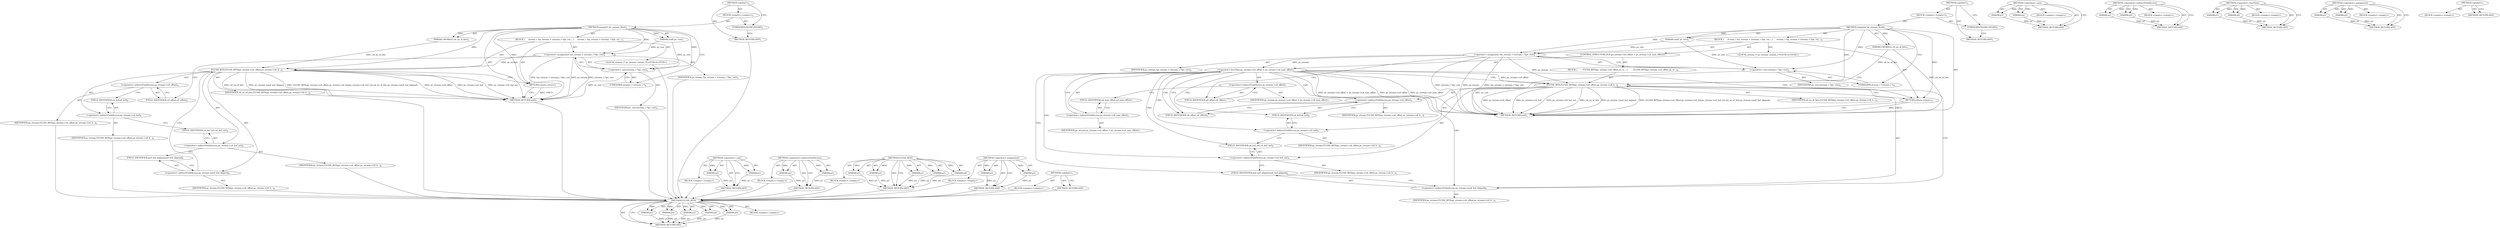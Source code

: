 digraph "&lt;global&gt;" {
vulnerable_6 [label=<(METHOD,&lt;global&gt;)<SUB>1</SUB>>];
vulnerable_7 [label=<(BLOCK,&lt;empty&gt;,&lt;empty&gt;)<SUB>1</SUB>>];
vulnerable_8 [label=<(UNKNOWN,INLINE,INLINE)<SUB>1</SUB>>];
vulnerable_9 [label=<(METHOD,impeg2d_bit_stream_flush)<SUB>1</SUB>>];
vulnerable_10 [label=<(PARAM,void* pv_ctxt)<SUB>1</SUB>>];
vulnerable_11 [label=<(PARAM,UWORD32 u4_no_of_bits)<SUB>1</SUB>>];
vulnerable_12 [label=<(BLOCK,{
     stream_t *ps_stream = (stream_t *)pv_ctx...,{
     stream_t *ps_stream = (stream_t *)pv_ctx...)<SUB>3</SUB>>];
vulnerable_13 [label="<(LOCAL,stream_t* ps_stream: stream_t*)<SUB>4</SUB>>"];
vulnerable_14 [label=<(&lt;operator&gt;.assignment,*ps_stream = (stream_t *)pv_ctxt)<SUB>4</SUB>>];
vulnerable_15 [label=<(IDENTIFIER,ps_stream,*ps_stream = (stream_t *)pv_ctxt)<SUB>4</SUB>>];
vulnerable_16 [label=<(&lt;operator&gt;.cast,(stream_t *)pv_ctxt)<SUB>4</SUB>>];
vulnerable_17 [label=<(UNKNOWN,stream_t *,stream_t *)<SUB>4</SUB>>];
vulnerable_18 [label=<(IDENTIFIER,pv_ctxt,(stream_t *)pv_ctxt)<SUB>4</SUB>>];
vulnerable_19 [label=<(FLUSH_BITS,FLUSH_BITS(ps_stream-&gt;u4_offset,ps_stream-&gt;u4_b...)<SUB>6</SUB>>];
vulnerable_20 [label=<(&lt;operator&gt;.indirectFieldAccess,ps_stream-&gt;u4_offset)<SUB>6</SUB>>];
vulnerable_21 [label=<(IDENTIFIER,ps_stream,FLUSH_BITS(ps_stream-&gt;u4_offset,ps_stream-&gt;u4_b...)<SUB>6</SUB>>];
vulnerable_22 [label=<(FIELD_IDENTIFIER,u4_offset,u4_offset)<SUB>6</SUB>>];
vulnerable_23 [label=<(&lt;operator&gt;.indirectFieldAccess,ps_stream-&gt;u4_buf)<SUB>6</SUB>>];
vulnerable_24 [label=<(IDENTIFIER,ps_stream,FLUSH_BITS(ps_stream-&gt;u4_offset,ps_stream-&gt;u4_b...)<SUB>6</SUB>>];
vulnerable_25 [label=<(FIELD_IDENTIFIER,u4_buf,u4_buf)<SUB>6</SUB>>];
vulnerable_26 [label=<(&lt;operator&gt;.indirectFieldAccess,ps_stream-&gt;u4_buf_nxt)<SUB>6</SUB>>];
vulnerable_27 [label=<(IDENTIFIER,ps_stream,FLUSH_BITS(ps_stream-&gt;u4_offset,ps_stream-&gt;u4_b...)<SUB>6</SUB>>];
vulnerable_28 [label=<(FIELD_IDENTIFIER,u4_buf_nxt,u4_buf_nxt)<SUB>6</SUB>>];
vulnerable_29 [label=<(IDENTIFIER,u4_no_of_bits,FLUSH_BITS(ps_stream-&gt;u4_offset,ps_stream-&gt;u4_b...)<SUB>6</SUB>>];
vulnerable_30 [label=<(&lt;operator&gt;.indirectFieldAccess,ps_stream-&gt;pu4_buf_aligned)<SUB>6</SUB>>];
vulnerable_31 [label=<(IDENTIFIER,ps_stream,FLUSH_BITS(ps_stream-&gt;u4_offset,ps_stream-&gt;u4_b...)<SUB>6</SUB>>];
vulnerable_32 [label=<(FIELD_IDENTIFIER,pu4_buf_aligned,pu4_buf_aligned)<SUB>6</SUB>>];
vulnerable_33 [label=<(RETURN,return;,return;)<SUB>7</SUB>>];
vulnerable_34 [label=<(METHOD_RETURN,void)<SUB>1</SUB>>];
vulnerable_36 [label=<(METHOD_RETURN,ANY)<SUB>1</SUB>>];
vulnerable_60 [label=<(METHOD,&lt;operator&gt;.cast)>];
vulnerable_61 [label=<(PARAM,p1)>];
vulnerable_62 [label=<(PARAM,p2)>];
vulnerable_63 [label=<(BLOCK,&lt;empty&gt;,&lt;empty&gt;)>];
vulnerable_64 [label=<(METHOD_RETURN,ANY)>];
vulnerable_73 [label=<(METHOD,&lt;operator&gt;.indirectFieldAccess)>];
vulnerable_74 [label=<(PARAM,p1)>];
vulnerable_75 [label=<(PARAM,p2)>];
vulnerable_76 [label=<(BLOCK,&lt;empty&gt;,&lt;empty&gt;)>];
vulnerable_77 [label=<(METHOD_RETURN,ANY)>];
vulnerable_65 [label=<(METHOD,FLUSH_BITS)>];
vulnerable_66 [label=<(PARAM,p1)>];
vulnerable_67 [label=<(PARAM,p2)>];
vulnerable_68 [label=<(PARAM,p3)>];
vulnerable_69 [label=<(PARAM,p4)>];
vulnerable_70 [label=<(PARAM,p5)>];
vulnerable_71 [label=<(BLOCK,&lt;empty&gt;,&lt;empty&gt;)>];
vulnerable_72 [label=<(METHOD_RETURN,ANY)>];
vulnerable_55 [label=<(METHOD,&lt;operator&gt;.assignment)>];
vulnerable_56 [label=<(PARAM,p1)>];
vulnerable_57 [label=<(PARAM,p2)>];
vulnerable_58 [label=<(BLOCK,&lt;empty&gt;,&lt;empty&gt;)>];
vulnerable_59 [label=<(METHOD_RETURN,ANY)>];
vulnerable_49 [label=<(METHOD,&lt;global&gt;)<SUB>1</SUB>>];
vulnerable_50 [label=<(BLOCK,&lt;empty&gt;,&lt;empty&gt;)>];
vulnerable_51 [label=<(METHOD_RETURN,ANY)>];
fixed_84 [label=<(METHOD,FLUSH_BITS)>];
fixed_85 [label=<(PARAM,p1)>];
fixed_86 [label=<(PARAM,p2)>];
fixed_87 [label=<(PARAM,p3)>];
fixed_88 [label=<(PARAM,p4)>];
fixed_89 [label=<(PARAM,p5)>];
fixed_90 [label=<(BLOCK,&lt;empty&gt;,&lt;empty&gt;)>];
fixed_91 [label=<(METHOD_RETURN,ANY)>];
fixed_6 [label=<(METHOD,&lt;global&gt;)<SUB>1</SUB>>];
fixed_7 [label=<(BLOCK,&lt;empty&gt;,&lt;empty&gt;)<SUB>1</SUB>>];
fixed_8 [label=<(UNKNOWN,INLINE,INLINE)<SUB>1</SUB>>];
fixed_9 [label=<(METHOD,impeg2d_bit_stream_flush)<SUB>1</SUB>>];
fixed_10 [label=<(PARAM,void* pv_ctxt)<SUB>1</SUB>>];
fixed_11 [label=<(PARAM,UWORD32 u4_no_of_bits)<SUB>1</SUB>>];
fixed_12 [label=<(BLOCK,{
     stream_t *ps_stream = (stream_t *)pv_ctx...,{
     stream_t *ps_stream = (stream_t *)pv_ctx...)<SUB>3</SUB>>];
fixed_13 [label="<(LOCAL,stream_t* ps_stream: stream_t*)<SUB>4</SUB>>"];
fixed_14 [label=<(&lt;operator&gt;.assignment,*ps_stream = (stream_t *)pv_ctxt)<SUB>4</SUB>>];
fixed_15 [label=<(IDENTIFIER,ps_stream,*ps_stream = (stream_t *)pv_ctxt)<SUB>4</SUB>>];
fixed_16 [label=<(&lt;operator&gt;.cast,(stream_t *)pv_ctxt)<SUB>4</SUB>>];
fixed_17 [label=<(UNKNOWN,stream_t *,stream_t *)<SUB>4</SUB>>];
fixed_18 [label=<(IDENTIFIER,pv_ctxt,(stream_t *)pv_ctxt)<SUB>4</SUB>>];
fixed_19 [label=<(CONTROL_STRUCTURE,IF,if (ps_stream-&gt;u4_offset &lt; ps_stream-&gt;u4_max_offset))<SUB>7</SUB>>];
fixed_20 [label=<(&lt;operator&gt;.lessThan,ps_stream-&gt;u4_offset &lt; ps_stream-&gt;u4_max_offset)<SUB>7</SUB>>];
fixed_21 [label=<(&lt;operator&gt;.indirectFieldAccess,ps_stream-&gt;u4_offset)<SUB>7</SUB>>];
fixed_22 [label=<(IDENTIFIER,ps_stream,ps_stream-&gt;u4_offset &lt; ps_stream-&gt;u4_max_offset)<SUB>7</SUB>>];
fixed_23 [label=<(FIELD_IDENTIFIER,u4_offset,u4_offset)<SUB>7</SUB>>];
fixed_24 [label=<(&lt;operator&gt;.indirectFieldAccess,ps_stream-&gt;u4_max_offset)<SUB>7</SUB>>];
fixed_25 [label=<(IDENTIFIER,ps_stream,ps_stream-&gt;u4_offset &lt; ps_stream-&gt;u4_max_offset)<SUB>7</SUB>>];
fixed_26 [label=<(FIELD_IDENTIFIER,u4_max_offset,u4_max_offset)<SUB>7</SUB>>];
fixed_27 [label=<(BLOCK,{
        FLUSH_BITS(ps_stream-&gt;u4_offset,ps_st...,{
        FLUSH_BITS(ps_stream-&gt;u4_offset,ps_st...)<SUB>8</SUB>>];
fixed_28 [label=<(FLUSH_BITS,FLUSH_BITS(ps_stream-&gt;u4_offset,ps_stream-&gt;u4_b...)<SUB>9</SUB>>];
fixed_29 [label=<(&lt;operator&gt;.indirectFieldAccess,ps_stream-&gt;u4_offset)<SUB>9</SUB>>];
fixed_30 [label=<(IDENTIFIER,ps_stream,FLUSH_BITS(ps_stream-&gt;u4_offset,ps_stream-&gt;u4_b...)<SUB>9</SUB>>];
fixed_31 [label=<(FIELD_IDENTIFIER,u4_offset,u4_offset)<SUB>9</SUB>>];
fixed_32 [label=<(&lt;operator&gt;.indirectFieldAccess,ps_stream-&gt;u4_buf)<SUB>9</SUB>>];
fixed_33 [label=<(IDENTIFIER,ps_stream,FLUSH_BITS(ps_stream-&gt;u4_offset,ps_stream-&gt;u4_b...)<SUB>9</SUB>>];
fixed_34 [label=<(FIELD_IDENTIFIER,u4_buf,u4_buf)<SUB>9</SUB>>];
fixed_35 [label=<(&lt;operator&gt;.indirectFieldAccess,ps_stream-&gt;u4_buf_nxt)<SUB>9</SUB>>];
fixed_36 [label=<(IDENTIFIER,ps_stream,FLUSH_BITS(ps_stream-&gt;u4_offset,ps_stream-&gt;u4_b...)<SUB>9</SUB>>];
fixed_37 [label=<(FIELD_IDENTIFIER,u4_buf_nxt,u4_buf_nxt)<SUB>9</SUB>>];
fixed_38 [label=<(IDENTIFIER,u4_no_of_bits,FLUSH_BITS(ps_stream-&gt;u4_offset,ps_stream-&gt;u4_b...)<SUB>9</SUB>>];
fixed_39 [label=<(&lt;operator&gt;.indirectFieldAccess,ps_stream-&gt;pu4_buf_aligned)<SUB>9</SUB>>];
fixed_40 [label=<(IDENTIFIER,ps_stream,FLUSH_BITS(ps_stream-&gt;u4_offset,ps_stream-&gt;u4_b...)<SUB>9</SUB>>];
fixed_41 [label=<(FIELD_IDENTIFIER,pu4_buf_aligned,pu4_buf_aligned)<SUB>9</SUB>>];
fixed_42 [label=<(RETURN,return;,return;)<SUB>11</SUB>>];
fixed_43 [label=<(METHOD_RETURN,void)<SUB>1</SUB>>];
fixed_45 [label=<(METHOD_RETURN,ANY)<SUB>1</SUB>>];
fixed_69 [label=<(METHOD,&lt;operator&gt;.cast)>];
fixed_70 [label=<(PARAM,p1)>];
fixed_71 [label=<(PARAM,p2)>];
fixed_72 [label=<(BLOCK,&lt;empty&gt;,&lt;empty&gt;)>];
fixed_73 [label=<(METHOD_RETURN,ANY)>];
fixed_79 [label=<(METHOD,&lt;operator&gt;.indirectFieldAccess)>];
fixed_80 [label=<(PARAM,p1)>];
fixed_81 [label=<(PARAM,p2)>];
fixed_82 [label=<(BLOCK,&lt;empty&gt;,&lt;empty&gt;)>];
fixed_83 [label=<(METHOD_RETURN,ANY)>];
fixed_74 [label=<(METHOD,&lt;operator&gt;.lessThan)>];
fixed_75 [label=<(PARAM,p1)>];
fixed_76 [label=<(PARAM,p2)>];
fixed_77 [label=<(BLOCK,&lt;empty&gt;,&lt;empty&gt;)>];
fixed_78 [label=<(METHOD_RETURN,ANY)>];
fixed_64 [label=<(METHOD,&lt;operator&gt;.assignment)>];
fixed_65 [label=<(PARAM,p1)>];
fixed_66 [label=<(PARAM,p2)>];
fixed_67 [label=<(BLOCK,&lt;empty&gt;,&lt;empty&gt;)>];
fixed_68 [label=<(METHOD_RETURN,ANY)>];
fixed_58 [label=<(METHOD,&lt;global&gt;)<SUB>1</SUB>>];
fixed_59 [label=<(BLOCK,&lt;empty&gt;,&lt;empty&gt;)>];
fixed_60 [label=<(METHOD_RETURN,ANY)>];
vulnerable_6 -> vulnerable_7  [key=0, label="AST: "];
vulnerable_6 -> vulnerable_36  [key=0, label="AST: "];
vulnerable_6 -> vulnerable_8  [key=0, label="CFG: "];
vulnerable_7 -> vulnerable_8  [key=0, label="AST: "];
vulnerable_7 -> vulnerable_9  [key=0, label="AST: "];
vulnerable_8 -> vulnerable_36  [key=0, label="CFG: "];
vulnerable_9 -> vulnerable_10  [key=0, label="AST: "];
vulnerable_9 -> vulnerable_10  [key=1, label="DDG: "];
vulnerable_9 -> vulnerable_11  [key=0, label="AST: "];
vulnerable_9 -> vulnerable_11  [key=1, label="DDG: "];
vulnerable_9 -> vulnerable_12  [key=0, label="AST: "];
vulnerable_9 -> vulnerable_34  [key=0, label="AST: "];
vulnerable_9 -> vulnerable_17  [key=0, label="CFG: "];
vulnerable_9 -> vulnerable_14  [key=0, label="DDG: "];
vulnerable_9 -> vulnerable_33  [key=0, label="DDG: "];
vulnerable_9 -> vulnerable_19  [key=0, label="DDG: "];
vulnerable_9 -> vulnerable_16  [key=0, label="DDG: "];
vulnerable_10 -> vulnerable_14  [key=0, label="DDG: pv_ctxt"];
vulnerable_10 -> vulnerable_16  [key=0, label="DDG: pv_ctxt"];
vulnerable_11 -> vulnerable_19  [key=0, label="DDG: u4_no_of_bits"];
vulnerable_12 -> vulnerable_13  [key=0, label="AST: "];
vulnerable_12 -> vulnerable_14  [key=0, label="AST: "];
vulnerable_12 -> vulnerable_19  [key=0, label="AST: "];
vulnerable_12 -> vulnerable_33  [key=0, label="AST: "];
vulnerable_13 -> fixed_84  [key=0];
vulnerable_14 -> vulnerable_15  [key=0, label="AST: "];
vulnerable_14 -> vulnerable_16  [key=0, label="AST: "];
vulnerable_14 -> vulnerable_22  [key=0, label="CFG: "];
vulnerable_14 -> vulnerable_34  [key=0, label="DDG: ps_stream"];
vulnerable_14 -> vulnerable_34  [key=1, label="DDG: (stream_t *)pv_ctxt"];
vulnerable_14 -> vulnerable_34  [key=2, label="DDG: *ps_stream = (stream_t *)pv_ctxt"];
vulnerable_14 -> vulnerable_19  [key=0, label="DDG: ps_stream"];
vulnerable_15 -> fixed_84  [key=0];
vulnerable_16 -> vulnerable_17  [key=0, label="AST: "];
vulnerable_16 -> vulnerable_18  [key=0, label="AST: "];
vulnerable_16 -> vulnerable_14  [key=0, label="CFG: "];
vulnerable_16 -> vulnerable_34  [key=0, label="DDG: pv_ctxt"];
vulnerable_17 -> vulnerable_16  [key=0, label="CFG: "];
vulnerable_18 -> fixed_84  [key=0];
vulnerable_19 -> vulnerable_20  [key=0, label="AST: "];
vulnerable_19 -> vulnerable_23  [key=0, label="AST: "];
vulnerable_19 -> vulnerable_26  [key=0, label="AST: "];
vulnerable_19 -> vulnerable_29  [key=0, label="AST: "];
vulnerable_19 -> vulnerable_30  [key=0, label="AST: "];
vulnerable_19 -> vulnerable_33  [key=0, label="CFG: "];
vulnerable_19 -> vulnerable_34  [key=0, label="DDG: ps_stream-&gt;u4_offset"];
vulnerable_19 -> vulnerable_34  [key=1, label="DDG: ps_stream-&gt;u4_buf"];
vulnerable_19 -> vulnerable_34  [key=2, label="DDG: ps_stream-&gt;u4_buf_nxt"];
vulnerable_19 -> vulnerable_34  [key=3, label="DDG: u4_no_of_bits"];
vulnerable_19 -> vulnerable_34  [key=4, label="DDG: ps_stream-&gt;pu4_buf_aligned"];
vulnerable_19 -> vulnerable_34  [key=5, label="DDG: FLUSH_BITS(ps_stream-&gt;u4_offset,ps_stream-&gt;u4_buf,ps_stream-&gt;u4_buf_nxt,u4_no_of_bits,ps_stream-&gt;pu4_buf_aligned)"];
vulnerable_20 -> vulnerable_21  [key=0, label="AST: "];
vulnerable_20 -> vulnerable_22  [key=0, label="AST: "];
vulnerable_20 -> vulnerable_25  [key=0, label="CFG: "];
vulnerable_21 -> fixed_84  [key=0];
vulnerable_22 -> vulnerable_20  [key=0, label="CFG: "];
vulnerable_23 -> vulnerable_24  [key=0, label="AST: "];
vulnerable_23 -> vulnerable_25  [key=0, label="AST: "];
vulnerable_23 -> vulnerable_28  [key=0, label="CFG: "];
vulnerable_24 -> fixed_84  [key=0];
vulnerable_25 -> vulnerable_23  [key=0, label="CFG: "];
vulnerable_26 -> vulnerable_27  [key=0, label="AST: "];
vulnerable_26 -> vulnerable_28  [key=0, label="AST: "];
vulnerable_26 -> vulnerable_32  [key=0, label="CFG: "];
vulnerable_27 -> fixed_84  [key=0];
vulnerable_28 -> vulnerable_26  [key=0, label="CFG: "];
vulnerable_29 -> fixed_84  [key=0];
vulnerable_30 -> vulnerable_31  [key=0, label="AST: "];
vulnerable_30 -> vulnerable_32  [key=0, label="AST: "];
vulnerable_30 -> vulnerable_19  [key=0, label="CFG: "];
vulnerable_31 -> fixed_84  [key=0];
vulnerable_32 -> vulnerable_30  [key=0, label="CFG: "];
vulnerable_33 -> vulnerable_34  [key=0, label="CFG: "];
vulnerable_33 -> vulnerable_34  [key=1, label="DDG: &lt;RET&gt;"];
vulnerable_34 -> fixed_84  [key=0];
vulnerable_36 -> fixed_84  [key=0];
vulnerable_60 -> vulnerable_61  [key=0, label="AST: "];
vulnerable_60 -> vulnerable_61  [key=1, label="DDG: "];
vulnerable_60 -> vulnerable_63  [key=0, label="AST: "];
vulnerable_60 -> vulnerable_62  [key=0, label="AST: "];
vulnerable_60 -> vulnerable_62  [key=1, label="DDG: "];
vulnerable_60 -> vulnerable_64  [key=0, label="AST: "];
vulnerable_60 -> vulnerable_64  [key=1, label="CFG: "];
vulnerable_61 -> vulnerable_64  [key=0, label="DDG: p1"];
vulnerable_62 -> vulnerable_64  [key=0, label="DDG: p2"];
vulnerable_63 -> fixed_84  [key=0];
vulnerable_64 -> fixed_84  [key=0];
vulnerable_73 -> vulnerable_74  [key=0, label="AST: "];
vulnerable_73 -> vulnerable_74  [key=1, label="DDG: "];
vulnerable_73 -> vulnerable_76  [key=0, label="AST: "];
vulnerable_73 -> vulnerable_75  [key=0, label="AST: "];
vulnerable_73 -> vulnerable_75  [key=1, label="DDG: "];
vulnerable_73 -> vulnerable_77  [key=0, label="AST: "];
vulnerable_73 -> vulnerable_77  [key=1, label="CFG: "];
vulnerable_74 -> vulnerable_77  [key=0, label="DDG: p1"];
vulnerable_75 -> vulnerable_77  [key=0, label="DDG: p2"];
vulnerable_76 -> fixed_84  [key=0];
vulnerable_77 -> fixed_84  [key=0];
vulnerable_65 -> vulnerable_66  [key=0, label="AST: "];
vulnerable_65 -> vulnerable_66  [key=1, label="DDG: "];
vulnerable_65 -> vulnerable_71  [key=0, label="AST: "];
vulnerable_65 -> vulnerable_67  [key=0, label="AST: "];
vulnerable_65 -> vulnerable_67  [key=1, label="DDG: "];
vulnerable_65 -> vulnerable_72  [key=0, label="AST: "];
vulnerable_65 -> vulnerable_72  [key=1, label="CFG: "];
vulnerable_65 -> vulnerable_68  [key=0, label="AST: "];
vulnerable_65 -> vulnerable_68  [key=1, label="DDG: "];
vulnerable_65 -> vulnerable_69  [key=0, label="AST: "];
vulnerable_65 -> vulnerable_69  [key=1, label="DDG: "];
vulnerable_65 -> vulnerable_70  [key=0, label="AST: "];
vulnerable_65 -> vulnerable_70  [key=1, label="DDG: "];
vulnerable_66 -> vulnerable_72  [key=0, label="DDG: p1"];
vulnerable_67 -> vulnerable_72  [key=0, label="DDG: p2"];
vulnerable_68 -> vulnerable_72  [key=0, label="DDG: p3"];
vulnerable_69 -> vulnerable_72  [key=0, label="DDG: p4"];
vulnerable_70 -> vulnerable_72  [key=0, label="DDG: p5"];
vulnerable_71 -> fixed_84  [key=0];
vulnerable_72 -> fixed_84  [key=0];
vulnerable_55 -> vulnerable_56  [key=0, label="AST: "];
vulnerable_55 -> vulnerable_56  [key=1, label="DDG: "];
vulnerable_55 -> vulnerable_58  [key=0, label="AST: "];
vulnerable_55 -> vulnerable_57  [key=0, label="AST: "];
vulnerable_55 -> vulnerable_57  [key=1, label="DDG: "];
vulnerable_55 -> vulnerable_59  [key=0, label="AST: "];
vulnerable_55 -> vulnerable_59  [key=1, label="CFG: "];
vulnerable_56 -> vulnerable_59  [key=0, label="DDG: p1"];
vulnerable_57 -> vulnerable_59  [key=0, label="DDG: p2"];
vulnerable_58 -> fixed_84  [key=0];
vulnerable_59 -> fixed_84  [key=0];
vulnerable_49 -> vulnerable_50  [key=0, label="AST: "];
vulnerable_49 -> vulnerable_51  [key=0, label="AST: "];
vulnerable_49 -> vulnerable_51  [key=1, label="CFG: "];
vulnerable_50 -> fixed_84  [key=0];
vulnerable_51 -> fixed_84  [key=0];
fixed_84 -> fixed_85  [key=0, label="AST: "];
fixed_84 -> fixed_85  [key=1, label="DDG: "];
fixed_84 -> fixed_90  [key=0, label="AST: "];
fixed_84 -> fixed_86  [key=0, label="AST: "];
fixed_84 -> fixed_86  [key=1, label="DDG: "];
fixed_84 -> fixed_91  [key=0, label="AST: "];
fixed_84 -> fixed_91  [key=1, label="CFG: "];
fixed_84 -> fixed_87  [key=0, label="AST: "];
fixed_84 -> fixed_87  [key=1, label="DDG: "];
fixed_84 -> fixed_88  [key=0, label="AST: "];
fixed_84 -> fixed_88  [key=1, label="DDG: "];
fixed_84 -> fixed_89  [key=0, label="AST: "];
fixed_84 -> fixed_89  [key=1, label="DDG: "];
fixed_85 -> fixed_91  [key=0, label="DDG: p1"];
fixed_86 -> fixed_91  [key=0, label="DDG: p2"];
fixed_87 -> fixed_91  [key=0, label="DDG: p3"];
fixed_88 -> fixed_91  [key=0, label="DDG: p4"];
fixed_89 -> fixed_91  [key=0, label="DDG: p5"];
fixed_6 -> fixed_7  [key=0, label="AST: "];
fixed_6 -> fixed_45  [key=0, label="AST: "];
fixed_6 -> fixed_8  [key=0, label="CFG: "];
fixed_7 -> fixed_8  [key=0, label="AST: "];
fixed_7 -> fixed_9  [key=0, label="AST: "];
fixed_8 -> fixed_45  [key=0, label="CFG: "];
fixed_9 -> fixed_10  [key=0, label="AST: "];
fixed_9 -> fixed_10  [key=1, label="DDG: "];
fixed_9 -> fixed_11  [key=0, label="AST: "];
fixed_9 -> fixed_11  [key=1, label="DDG: "];
fixed_9 -> fixed_12  [key=0, label="AST: "];
fixed_9 -> fixed_43  [key=0, label="AST: "];
fixed_9 -> fixed_17  [key=0, label="CFG: "];
fixed_9 -> fixed_14  [key=0, label="DDG: "];
fixed_9 -> fixed_42  [key=0, label="DDG: "];
fixed_9 -> fixed_16  [key=0, label="DDG: "];
fixed_9 -> fixed_28  [key=0, label="DDG: "];
fixed_10 -> fixed_14  [key=0, label="DDG: pv_ctxt"];
fixed_10 -> fixed_16  [key=0, label="DDG: pv_ctxt"];
fixed_11 -> fixed_43  [key=0, label="DDG: u4_no_of_bits"];
fixed_11 -> fixed_28  [key=0, label="DDG: u4_no_of_bits"];
fixed_12 -> fixed_13  [key=0, label="AST: "];
fixed_12 -> fixed_14  [key=0, label="AST: "];
fixed_12 -> fixed_19  [key=0, label="AST: "];
fixed_12 -> fixed_42  [key=0, label="AST: "];
fixed_14 -> fixed_15  [key=0, label="AST: "];
fixed_14 -> fixed_16  [key=0, label="AST: "];
fixed_14 -> fixed_23  [key=0, label="CFG: "];
fixed_14 -> fixed_43  [key=0, label="DDG: ps_stream"];
fixed_14 -> fixed_43  [key=1, label="DDG: (stream_t *)pv_ctxt"];
fixed_14 -> fixed_43  [key=2, label="DDG: *ps_stream = (stream_t *)pv_ctxt"];
fixed_14 -> fixed_20  [key=0, label="DDG: ps_stream"];
fixed_14 -> fixed_28  [key=0, label="DDG: ps_stream"];
fixed_16 -> fixed_17  [key=0, label="AST: "];
fixed_16 -> fixed_18  [key=0, label="AST: "];
fixed_16 -> fixed_14  [key=0, label="CFG: "];
fixed_16 -> fixed_43  [key=0, label="DDG: pv_ctxt"];
fixed_17 -> fixed_16  [key=0, label="CFG: "];
fixed_19 -> fixed_20  [key=0, label="AST: "];
fixed_19 -> fixed_27  [key=0, label="AST: "];
fixed_20 -> fixed_21  [key=0, label="AST: "];
fixed_20 -> fixed_24  [key=0, label="AST: "];
fixed_20 -> fixed_42  [key=0, label="CFG: "];
fixed_20 -> fixed_31  [key=0, label="CFG: "];
fixed_20 -> fixed_31  [key=1, label="CDG: "];
fixed_20 -> fixed_43  [key=0, label="DDG: ps_stream-&gt;u4_offset"];
fixed_20 -> fixed_43  [key=1, label="DDG: ps_stream-&gt;u4_max_offset"];
fixed_20 -> fixed_43  [key=2, label="DDG: ps_stream-&gt;u4_offset &lt; ps_stream-&gt;u4_max_offset"];
fixed_20 -> fixed_28  [key=0, label="DDG: ps_stream-&gt;u4_offset"];
fixed_20 -> fixed_28  [key=1, label="CDG: "];
fixed_20 -> fixed_29  [key=0, label="CDG: "];
fixed_20 -> fixed_34  [key=0, label="CDG: "];
fixed_20 -> fixed_32  [key=0, label="CDG: "];
fixed_20 -> fixed_35  [key=0, label="CDG: "];
fixed_20 -> fixed_37  [key=0, label="CDG: "];
fixed_20 -> fixed_41  [key=0, label="CDG: "];
fixed_20 -> fixed_39  [key=0, label="CDG: "];
fixed_21 -> fixed_22  [key=0, label="AST: "];
fixed_21 -> fixed_23  [key=0, label="AST: "];
fixed_21 -> fixed_26  [key=0, label="CFG: "];
fixed_23 -> fixed_21  [key=0, label="CFG: "];
fixed_24 -> fixed_25  [key=0, label="AST: "];
fixed_24 -> fixed_26  [key=0, label="AST: "];
fixed_24 -> fixed_20  [key=0, label="CFG: "];
fixed_26 -> fixed_24  [key=0, label="CFG: "];
fixed_27 -> fixed_28  [key=0, label="AST: "];
fixed_28 -> fixed_29  [key=0, label="AST: "];
fixed_28 -> fixed_32  [key=0, label="AST: "];
fixed_28 -> fixed_35  [key=0, label="AST: "];
fixed_28 -> fixed_38  [key=0, label="AST: "];
fixed_28 -> fixed_39  [key=0, label="AST: "];
fixed_28 -> fixed_42  [key=0, label="CFG: "];
fixed_28 -> fixed_43  [key=0, label="DDG: ps_stream-&gt;u4_offset"];
fixed_28 -> fixed_43  [key=1, label="DDG: ps_stream-&gt;u4_buf"];
fixed_28 -> fixed_43  [key=2, label="DDG: ps_stream-&gt;u4_buf_nxt"];
fixed_28 -> fixed_43  [key=3, label="DDG: u4_no_of_bits"];
fixed_28 -> fixed_43  [key=4, label="DDG: ps_stream-&gt;pu4_buf_aligned"];
fixed_28 -> fixed_43  [key=5, label="DDG: FLUSH_BITS(ps_stream-&gt;u4_offset,ps_stream-&gt;u4_buf,ps_stream-&gt;u4_buf_nxt,u4_no_of_bits,ps_stream-&gt;pu4_buf_aligned)"];
fixed_29 -> fixed_30  [key=0, label="AST: "];
fixed_29 -> fixed_31  [key=0, label="AST: "];
fixed_29 -> fixed_34  [key=0, label="CFG: "];
fixed_31 -> fixed_29  [key=0, label="CFG: "];
fixed_32 -> fixed_33  [key=0, label="AST: "];
fixed_32 -> fixed_34  [key=0, label="AST: "];
fixed_32 -> fixed_37  [key=0, label="CFG: "];
fixed_34 -> fixed_32  [key=0, label="CFG: "];
fixed_35 -> fixed_36  [key=0, label="AST: "];
fixed_35 -> fixed_37  [key=0, label="AST: "];
fixed_35 -> fixed_41  [key=0, label="CFG: "];
fixed_37 -> fixed_35  [key=0, label="CFG: "];
fixed_39 -> fixed_40  [key=0, label="AST: "];
fixed_39 -> fixed_41  [key=0, label="AST: "];
fixed_39 -> fixed_28  [key=0, label="CFG: "];
fixed_41 -> fixed_39  [key=0, label="CFG: "];
fixed_42 -> fixed_43  [key=0, label="CFG: "];
fixed_42 -> fixed_43  [key=1, label="DDG: &lt;RET&gt;"];
fixed_69 -> fixed_70  [key=0, label="AST: "];
fixed_69 -> fixed_70  [key=1, label="DDG: "];
fixed_69 -> fixed_72  [key=0, label="AST: "];
fixed_69 -> fixed_71  [key=0, label="AST: "];
fixed_69 -> fixed_71  [key=1, label="DDG: "];
fixed_69 -> fixed_73  [key=0, label="AST: "];
fixed_69 -> fixed_73  [key=1, label="CFG: "];
fixed_70 -> fixed_73  [key=0, label="DDG: p1"];
fixed_71 -> fixed_73  [key=0, label="DDG: p2"];
fixed_79 -> fixed_80  [key=0, label="AST: "];
fixed_79 -> fixed_80  [key=1, label="DDG: "];
fixed_79 -> fixed_82  [key=0, label="AST: "];
fixed_79 -> fixed_81  [key=0, label="AST: "];
fixed_79 -> fixed_81  [key=1, label="DDG: "];
fixed_79 -> fixed_83  [key=0, label="AST: "];
fixed_79 -> fixed_83  [key=1, label="CFG: "];
fixed_80 -> fixed_83  [key=0, label="DDG: p1"];
fixed_81 -> fixed_83  [key=0, label="DDG: p2"];
fixed_74 -> fixed_75  [key=0, label="AST: "];
fixed_74 -> fixed_75  [key=1, label="DDG: "];
fixed_74 -> fixed_77  [key=0, label="AST: "];
fixed_74 -> fixed_76  [key=0, label="AST: "];
fixed_74 -> fixed_76  [key=1, label="DDG: "];
fixed_74 -> fixed_78  [key=0, label="AST: "];
fixed_74 -> fixed_78  [key=1, label="CFG: "];
fixed_75 -> fixed_78  [key=0, label="DDG: p1"];
fixed_76 -> fixed_78  [key=0, label="DDG: p2"];
fixed_64 -> fixed_65  [key=0, label="AST: "];
fixed_64 -> fixed_65  [key=1, label="DDG: "];
fixed_64 -> fixed_67  [key=0, label="AST: "];
fixed_64 -> fixed_66  [key=0, label="AST: "];
fixed_64 -> fixed_66  [key=1, label="DDG: "];
fixed_64 -> fixed_68  [key=0, label="AST: "];
fixed_64 -> fixed_68  [key=1, label="CFG: "];
fixed_65 -> fixed_68  [key=0, label="DDG: p1"];
fixed_66 -> fixed_68  [key=0, label="DDG: p2"];
fixed_58 -> fixed_59  [key=0, label="AST: "];
fixed_58 -> fixed_60  [key=0, label="AST: "];
fixed_58 -> fixed_60  [key=1, label="CFG: "];
}
